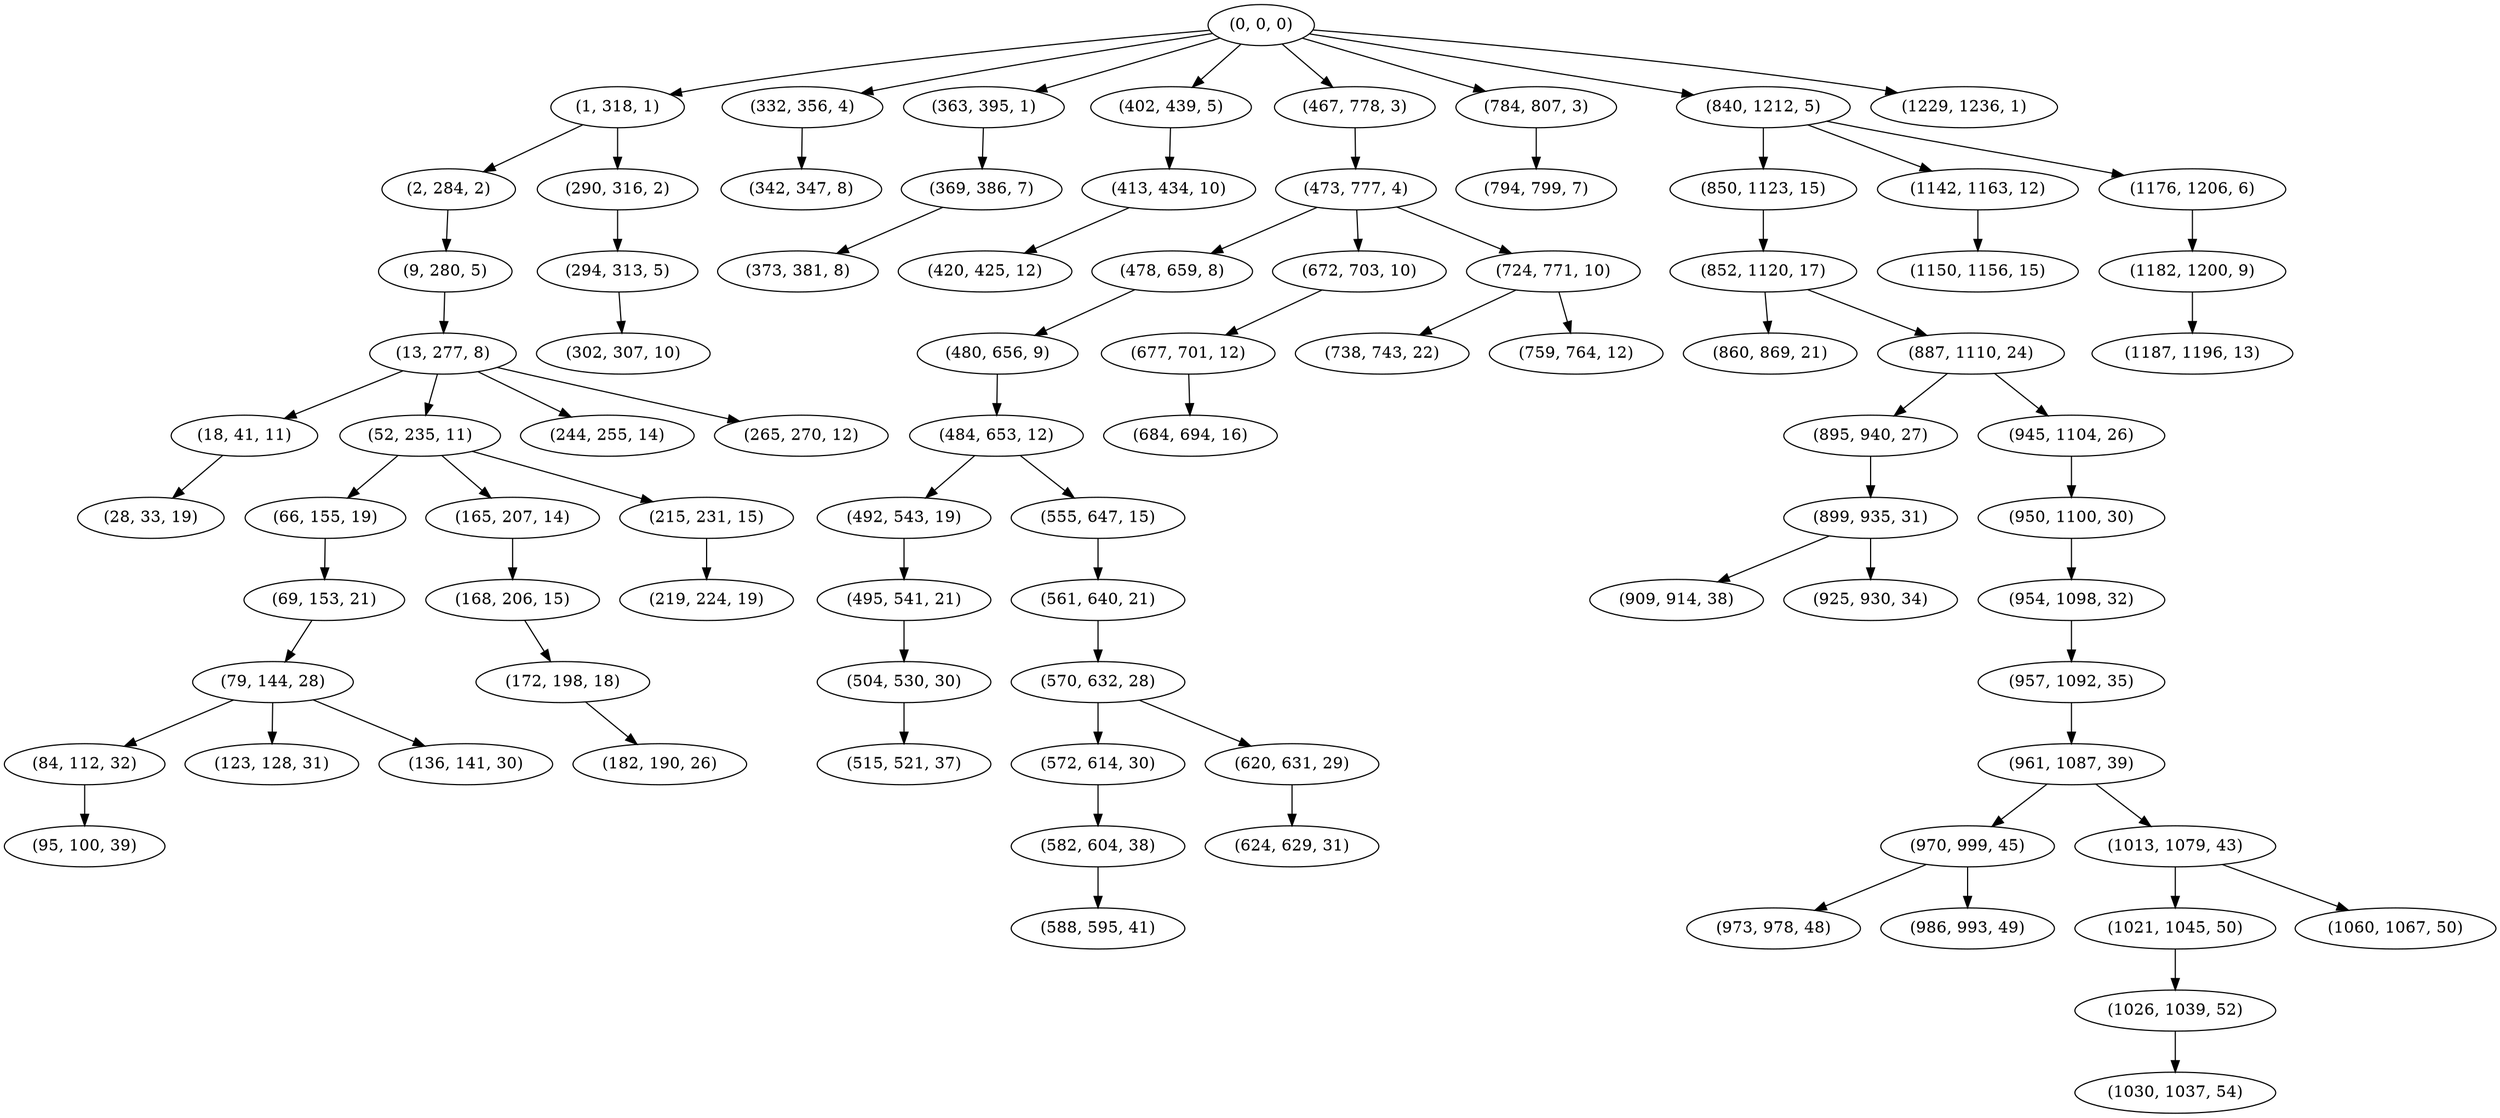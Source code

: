 digraph tree {
    "(0, 0, 0)";
    "(1, 318, 1)";
    "(2, 284, 2)";
    "(9, 280, 5)";
    "(13, 277, 8)";
    "(18, 41, 11)";
    "(28, 33, 19)";
    "(52, 235, 11)";
    "(66, 155, 19)";
    "(69, 153, 21)";
    "(79, 144, 28)";
    "(84, 112, 32)";
    "(95, 100, 39)";
    "(123, 128, 31)";
    "(136, 141, 30)";
    "(165, 207, 14)";
    "(168, 206, 15)";
    "(172, 198, 18)";
    "(182, 190, 26)";
    "(215, 231, 15)";
    "(219, 224, 19)";
    "(244, 255, 14)";
    "(265, 270, 12)";
    "(290, 316, 2)";
    "(294, 313, 5)";
    "(302, 307, 10)";
    "(332, 356, 4)";
    "(342, 347, 8)";
    "(363, 395, 1)";
    "(369, 386, 7)";
    "(373, 381, 8)";
    "(402, 439, 5)";
    "(413, 434, 10)";
    "(420, 425, 12)";
    "(467, 778, 3)";
    "(473, 777, 4)";
    "(478, 659, 8)";
    "(480, 656, 9)";
    "(484, 653, 12)";
    "(492, 543, 19)";
    "(495, 541, 21)";
    "(504, 530, 30)";
    "(515, 521, 37)";
    "(555, 647, 15)";
    "(561, 640, 21)";
    "(570, 632, 28)";
    "(572, 614, 30)";
    "(582, 604, 38)";
    "(588, 595, 41)";
    "(620, 631, 29)";
    "(624, 629, 31)";
    "(672, 703, 10)";
    "(677, 701, 12)";
    "(684, 694, 16)";
    "(724, 771, 10)";
    "(738, 743, 22)";
    "(759, 764, 12)";
    "(784, 807, 3)";
    "(794, 799, 7)";
    "(840, 1212, 5)";
    "(850, 1123, 15)";
    "(852, 1120, 17)";
    "(860, 869, 21)";
    "(887, 1110, 24)";
    "(895, 940, 27)";
    "(899, 935, 31)";
    "(909, 914, 38)";
    "(925, 930, 34)";
    "(945, 1104, 26)";
    "(950, 1100, 30)";
    "(954, 1098, 32)";
    "(957, 1092, 35)";
    "(961, 1087, 39)";
    "(970, 999, 45)";
    "(973, 978, 48)";
    "(986, 993, 49)";
    "(1013, 1079, 43)";
    "(1021, 1045, 50)";
    "(1026, 1039, 52)";
    "(1030, 1037, 54)";
    "(1060, 1067, 50)";
    "(1142, 1163, 12)";
    "(1150, 1156, 15)";
    "(1176, 1206, 6)";
    "(1182, 1200, 9)";
    "(1187, 1196, 13)";
    "(1229, 1236, 1)";
    "(0, 0, 0)" -> "(1, 318, 1)";
    "(0, 0, 0)" -> "(332, 356, 4)";
    "(0, 0, 0)" -> "(363, 395, 1)";
    "(0, 0, 0)" -> "(402, 439, 5)";
    "(0, 0, 0)" -> "(467, 778, 3)";
    "(0, 0, 0)" -> "(784, 807, 3)";
    "(0, 0, 0)" -> "(840, 1212, 5)";
    "(0, 0, 0)" -> "(1229, 1236, 1)";
    "(1, 318, 1)" -> "(2, 284, 2)";
    "(1, 318, 1)" -> "(290, 316, 2)";
    "(2, 284, 2)" -> "(9, 280, 5)";
    "(9, 280, 5)" -> "(13, 277, 8)";
    "(13, 277, 8)" -> "(18, 41, 11)";
    "(13, 277, 8)" -> "(52, 235, 11)";
    "(13, 277, 8)" -> "(244, 255, 14)";
    "(13, 277, 8)" -> "(265, 270, 12)";
    "(18, 41, 11)" -> "(28, 33, 19)";
    "(52, 235, 11)" -> "(66, 155, 19)";
    "(52, 235, 11)" -> "(165, 207, 14)";
    "(52, 235, 11)" -> "(215, 231, 15)";
    "(66, 155, 19)" -> "(69, 153, 21)";
    "(69, 153, 21)" -> "(79, 144, 28)";
    "(79, 144, 28)" -> "(84, 112, 32)";
    "(79, 144, 28)" -> "(123, 128, 31)";
    "(79, 144, 28)" -> "(136, 141, 30)";
    "(84, 112, 32)" -> "(95, 100, 39)";
    "(165, 207, 14)" -> "(168, 206, 15)";
    "(168, 206, 15)" -> "(172, 198, 18)";
    "(172, 198, 18)" -> "(182, 190, 26)";
    "(215, 231, 15)" -> "(219, 224, 19)";
    "(290, 316, 2)" -> "(294, 313, 5)";
    "(294, 313, 5)" -> "(302, 307, 10)";
    "(332, 356, 4)" -> "(342, 347, 8)";
    "(363, 395, 1)" -> "(369, 386, 7)";
    "(369, 386, 7)" -> "(373, 381, 8)";
    "(402, 439, 5)" -> "(413, 434, 10)";
    "(413, 434, 10)" -> "(420, 425, 12)";
    "(467, 778, 3)" -> "(473, 777, 4)";
    "(473, 777, 4)" -> "(478, 659, 8)";
    "(473, 777, 4)" -> "(672, 703, 10)";
    "(473, 777, 4)" -> "(724, 771, 10)";
    "(478, 659, 8)" -> "(480, 656, 9)";
    "(480, 656, 9)" -> "(484, 653, 12)";
    "(484, 653, 12)" -> "(492, 543, 19)";
    "(484, 653, 12)" -> "(555, 647, 15)";
    "(492, 543, 19)" -> "(495, 541, 21)";
    "(495, 541, 21)" -> "(504, 530, 30)";
    "(504, 530, 30)" -> "(515, 521, 37)";
    "(555, 647, 15)" -> "(561, 640, 21)";
    "(561, 640, 21)" -> "(570, 632, 28)";
    "(570, 632, 28)" -> "(572, 614, 30)";
    "(570, 632, 28)" -> "(620, 631, 29)";
    "(572, 614, 30)" -> "(582, 604, 38)";
    "(582, 604, 38)" -> "(588, 595, 41)";
    "(620, 631, 29)" -> "(624, 629, 31)";
    "(672, 703, 10)" -> "(677, 701, 12)";
    "(677, 701, 12)" -> "(684, 694, 16)";
    "(724, 771, 10)" -> "(738, 743, 22)";
    "(724, 771, 10)" -> "(759, 764, 12)";
    "(784, 807, 3)" -> "(794, 799, 7)";
    "(840, 1212, 5)" -> "(850, 1123, 15)";
    "(840, 1212, 5)" -> "(1142, 1163, 12)";
    "(840, 1212, 5)" -> "(1176, 1206, 6)";
    "(850, 1123, 15)" -> "(852, 1120, 17)";
    "(852, 1120, 17)" -> "(860, 869, 21)";
    "(852, 1120, 17)" -> "(887, 1110, 24)";
    "(887, 1110, 24)" -> "(895, 940, 27)";
    "(887, 1110, 24)" -> "(945, 1104, 26)";
    "(895, 940, 27)" -> "(899, 935, 31)";
    "(899, 935, 31)" -> "(909, 914, 38)";
    "(899, 935, 31)" -> "(925, 930, 34)";
    "(945, 1104, 26)" -> "(950, 1100, 30)";
    "(950, 1100, 30)" -> "(954, 1098, 32)";
    "(954, 1098, 32)" -> "(957, 1092, 35)";
    "(957, 1092, 35)" -> "(961, 1087, 39)";
    "(961, 1087, 39)" -> "(970, 999, 45)";
    "(961, 1087, 39)" -> "(1013, 1079, 43)";
    "(970, 999, 45)" -> "(973, 978, 48)";
    "(970, 999, 45)" -> "(986, 993, 49)";
    "(1013, 1079, 43)" -> "(1021, 1045, 50)";
    "(1013, 1079, 43)" -> "(1060, 1067, 50)";
    "(1021, 1045, 50)" -> "(1026, 1039, 52)";
    "(1026, 1039, 52)" -> "(1030, 1037, 54)";
    "(1142, 1163, 12)" -> "(1150, 1156, 15)";
    "(1176, 1206, 6)" -> "(1182, 1200, 9)";
    "(1182, 1200, 9)" -> "(1187, 1196, 13)";
}
